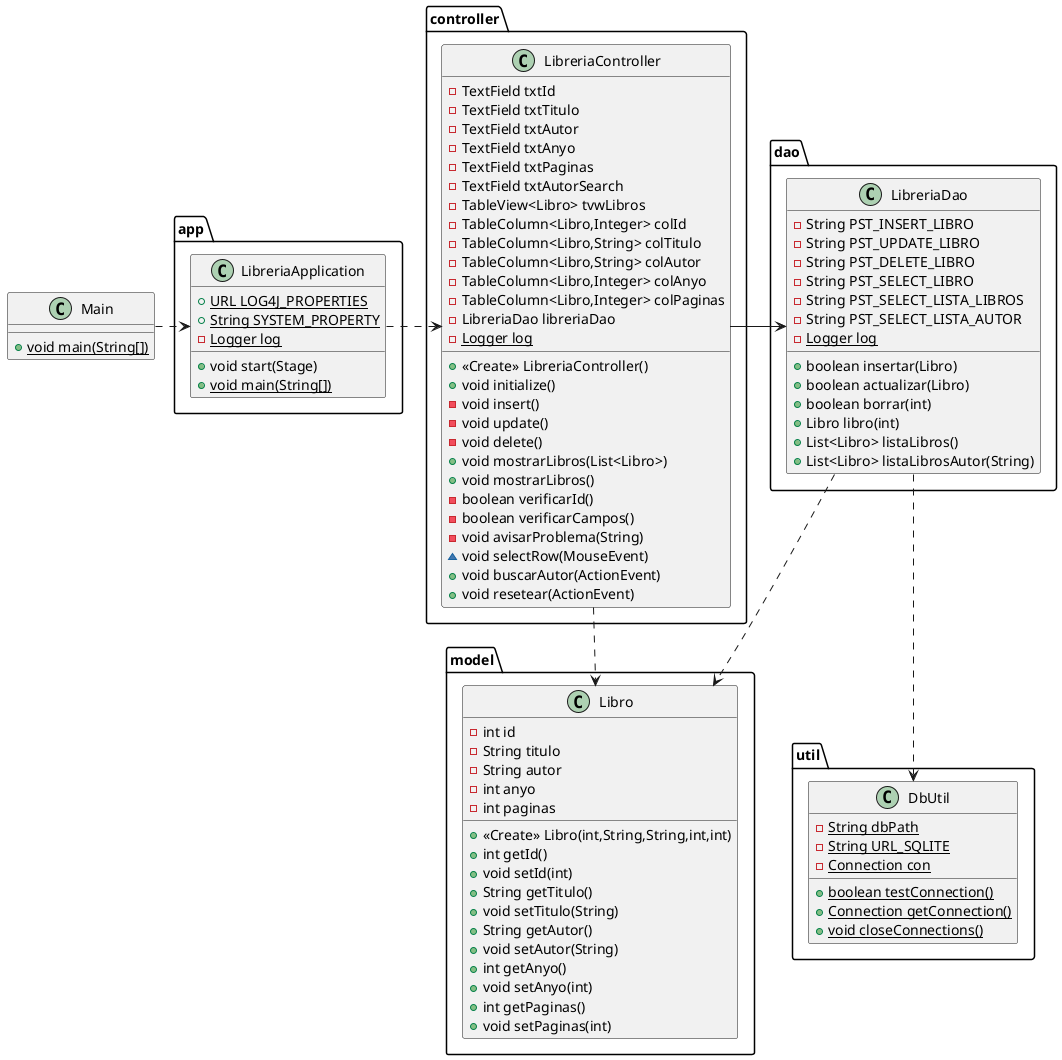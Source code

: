 @startuml
class model.Libro {
- int id
- String titulo
- String autor
- int anyo
- int paginas
+ <<Create>> Libro(int,String,String,int,int)
+ int getId()
+ void setId(int)
+ String getTitulo()
+ void setTitulo(String)
+ String getAutor()
+ void setAutor(String)
+ int getAnyo()
+ void setAnyo(int)
+ int getPaginas()
+ void setPaginas(int)
}
class dao.LibreriaDao {
- String PST_INSERT_LIBRO
- String PST_UPDATE_LIBRO
- String PST_DELETE_LIBRO
- String PST_SELECT_LIBRO
- String PST_SELECT_LISTA_LIBROS
- String PST_SELECT_LISTA_AUTOR
- {static} Logger log
+ boolean insertar(Libro)
+ boolean actualizar(Libro)
+ boolean borrar(int)
+ Libro libro(int)
+ List<Libro> listaLibros()
+ List<Libro> listaLibrosAutor(String)
}
class controller.LibreriaController {
- TextField txtId
- TextField txtTitulo
- TextField txtAutor
- TextField txtAnyo
- TextField txtPaginas
- TextField txtAutorSearch
- TableView<Libro> tvwLibros
- TableColumn<Libro,Integer> colId
- TableColumn<Libro,String> colTitulo
- TableColumn<Libro,String> colAutor
- TableColumn<Libro,Integer> colAnyo
- TableColumn<Libro,Integer> colPaginas
- LibreriaDao libreriaDao
- {static} Logger log
+ <<Create>> LibreriaController()
+ void initialize()
- void insert()
- void update()
- void delete()
+ void mostrarLibros(List<Libro>)
+ void mostrarLibros()
- boolean verificarId()
- boolean verificarCampos()
- void avisarProblema(String)
~ void selectRow(MouseEvent)
+ void buscarAutor(ActionEvent)
+ void resetear(ActionEvent)
}
class Main {
+ {static} void main(String[])
}
class app.LibreriaApplication {
+ {static} URL LOG4J_PROPERTIES
+ {static} String SYSTEM_PROPERTY
- {static} Logger log
+ void start(Stage)
+ {static} void main(String[])
}
class util.DbUtil {
- {static} String dbPath
- {static} String URL_SQLITE
- {static} Connection con
+ {static} boolean testConnection()
+ {static} Connection getConnection()
+ {static} void closeConnections()
}

Main .right.> app.LibreriaApplication
app.LibreriaApplication .right.> controller.LibreriaController
controller.LibreriaController -right-> dao.LibreriaDao
controller.LibreriaController ..> model.Libro
dao.LibreriaDao ..> model.Libro
dao.LibreriaDao ..> util.DbUtil
@enduml